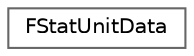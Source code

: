 digraph "Graphical Class Hierarchy"
{
 // INTERACTIVE_SVG=YES
 // LATEX_PDF_SIZE
  bgcolor="transparent";
  edge [fontname=Helvetica,fontsize=10,labelfontname=Helvetica,labelfontsize=10];
  node [fontname=Helvetica,fontsize=10,shape=box,height=0.2,width=0.4];
  rankdir="LR";
  Node0 [id="Node000000",label="FStatUnitData",height=0.2,width=0.4,color="grey40", fillcolor="white", style="filled",URL="$d0/d0b/structFStatUnitData.html",tooltip="Data needed to display perframe stat tracking when STAT UNIT is enabled."];
}
